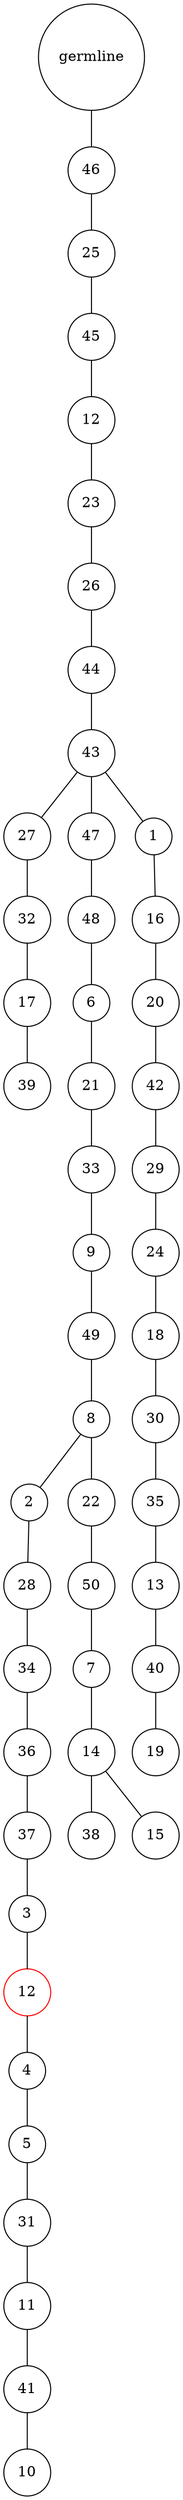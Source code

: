 graph {
	rankdir=UD;
	splines=line;
	node [shape=circle]
	"0x7fb24e05c640" [label="germline"];
	"0x7fb24e05c670" [label="46"];
	"0x7fb24e05c640" -- "0x7fb24e05c670" ;
	"0x7fb24e05c6a0" [label="25"];
	"0x7fb24e05c670" -- "0x7fb24e05c6a0" ;
	"0x7fb24e05c6d0" [label="45"];
	"0x7fb24e05c6a0" -- "0x7fb24e05c6d0" ;
	"0x7fb24e05c700" [label="12"];
	"0x7fb24e05c6d0" -- "0x7fb24e05c700" ;
	"0x7fb24e05c730" [label="23"];
	"0x7fb24e05c700" -- "0x7fb24e05c730" ;
	"0x7fb24e05c760" [label="26"];
	"0x7fb24e05c730" -- "0x7fb24e05c760" ;
	"0x7fb24e05c790" [label="44"];
	"0x7fb24e05c760" -- "0x7fb24e05c790" ;
	"0x7fb24e05c7c0" [label="43"];
	"0x7fb24e05c790" -- "0x7fb24e05c7c0" ;
	"0x7fb24e05c7f0" [label="27"];
	"0x7fb24e05c7c0" -- "0x7fb24e05c7f0" ;
	"0x7fb24e05c820" [label="32"];
	"0x7fb24e05c7f0" -- "0x7fb24e05c820" ;
	"0x7fb24e05c850" [label="17"];
	"0x7fb24e05c820" -- "0x7fb24e05c850" ;
	"0x7fb24e05c880" [label="39"];
	"0x7fb24e05c850" -- "0x7fb24e05c880" ;
	"0x7fb24e05c8b0" [label="47"];
	"0x7fb24e05c7c0" -- "0x7fb24e05c8b0" ;
	"0x7fb24e05c8e0" [label="48"];
	"0x7fb24e05c8b0" -- "0x7fb24e05c8e0" ;
	"0x7fb24e05c910" [label="6"];
	"0x7fb24e05c8e0" -- "0x7fb24e05c910" ;
	"0x7fb24e05c940" [label="21"];
	"0x7fb24e05c910" -- "0x7fb24e05c940" ;
	"0x7fb24e05c970" [label="33"];
	"0x7fb24e05c940" -- "0x7fb24e05c970" ;
	"0x7fb24e05c9a0" [label="9"];
	"0x7fb24e05c970" -- "0x7fb24e05c9a0" ;
	"0x7fb24e05c9d0" [label="49"];
	"0x7fb24e05c9a0" -- "0x7fb24e05c9d0" ;
	"0x7fb24e05ca00" [label="8"];
	"0x7fb24e05c9d0" -- "0x7fb24e05ca00" ;
	"0x7fb24e05ca30" [label="2"];
	"0x7fb24e05ca00" -- "0x7fb24e05ca30" ;
	"0x7fb24e05ca60" [label="28"];
	"0x7fb24e05ca30" -- "0x7fb24e05ca60" ;
	"0x7fb24e05ca90" [label="34"];
	"0x7fb24e05ca60" -- "0x7fb24e05ca90" ;
	"0x7fb24e05cac0" [label="36"];
	"0x7fb24e05ca90" -- "0x7fb24e05cac0" ;
	"0x7fb24e05caf0" [label="37"];
	"0x7fb24e05cac0" -- "0x7fb24e05caf0" ;
	"0x7fb24e05cb20" [label="3"];
	"0x7fb24e05caf0" -- "0x7fb24e05cb20" ;
	"0x7fb24e05cb50" [label="12",color="red"];
	"0x7fb24e05cb20" -- "0x7fb24e05cb50" ;
	"0x7fb24e05cb80" [label="4"];
	"0x7fb24e05cb50" -- "0x7fb24e05cb80" ;
	"0x7fb24e05cbb0" [label="5"];
	"0x7fb24e05cb80" -- "0x7fb24e05cbb0" ;
	"0x7fb24e05cbe0" [label="31"];
	"0x7fb24e05cbb0" -- "0x7fb24e05cbe0" ;
	"0x7fb24e05cc10" [label="11"];
	"0x7fb24e05cbe0" -- "0x7fb24e05cc10" ;
	"0x7fb24e05cc40" [label="41"];
	"0x7fb24e05cc10" -- "0x7fb24e05cc40" ;
	"0x7fb24e05cc70" [label="10"];
	"0x7fb24e05cc40" -- "0x7fb24e05cc70" ;
	"0x7fb24e05cca0" [label="22"];
	"0x7fb24e05ca00" -- "0x7fb24e05cca0" ;
	"0x7fb24e05ccd0" [label="50"];
	"0x7fb24e05cca0" -- "0x7fb24e05ccd0" ;
	"0x7fb24e05cd00" [label="7"];
	"0x7fb24e05ccd0" -- "0x7fb24e05cd00" ;
	"0x7fb24e05cd30" [label="14"];
	"0x7fb24e05cd00" -- "0x7fb24e05cd30" ;
	"0x7fb24e05cd60" [label="38"];
	"0x7fb24e05cd30" -- "0x7fb24e05cd60" ;
	"0x7fb24e05cd90" [label="15"];
	"0x7fb24e05cd30" -- "0x7fb24e05cd90" ;
	"0x7fb24e05cdc0" [label="1"];
	"0x7fb24e05c7c0" -- "0x7fb24e05cdc0" ;
	"0x7fb24e05cdf0" [label="16"];
	"0x7fb24e05cdc0" -- "0x7fb24e05cdf0" ;
	"0x7fb24e05ce20" [label="20"];
	"0x7fb24e05cdf0" -- "0x7fb24e05ce20" ;
	"0x7fb24e05ce50" [label="42"];
	"0x7fb24e05ce20" -- "0x7fb24e05ce50" ;
	"0x7fb24e05ce80" [label="29"];
	"0x7fb24e05ce50" -- "0x7fb24e05ce80" ;
	"0x7fb24e05ceb0" [label="24"];
	"0x7fb24e05ce80" -- "0x7fb24e05ceb0" ;
	"0x7fb24e05cee0" [label="18"];
	"0x7fb24e05ceb0" -- "0x7fb24e05cee0" ;
	"0x7fb24e05cf10" [label="30"];
	"0x7fb24e05cee0" -- "0x7fb24e05cf10" ;
	"0x7fb24e05cf40" [label="35"];
	"0x7fb24e05cf10" -- "0x7fb24e05cf40" ;
	"0x7fb24e05cf70" [label="13"];
	"0x7fb24e05cf40" -- "0x7fb24e05cf70" ;
	"0x7fb24e05cfa0" [label="40"];
	"0x7fb24e05cf70" -- "0x7fb24e05cfa0" ;
	"0x7fb24e05cfd0" [label="19"];
	"0x7fb24e05cfa0" -- "0x7fb24e05cfd0" ;
}
